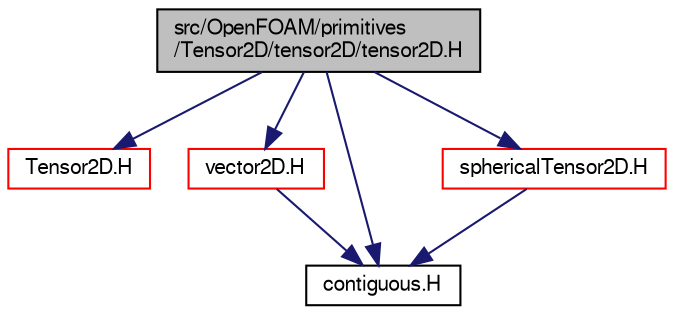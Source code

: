 digraph "src/OpenFOAM/primitives/Tensor2D/tensor2D/tensor2D.H"
{
  bgcolor="transparent";
  edge [fontname="FreeSans",fontsize="10",labelfontname="FreeSans",labelfontsize="10"];
  node [fontname="FreeSans",fontsize="10",shape=record];
  Node0 [label="src/OpenFOAM/primitives\l/Tensor2D/tensor2D/tensor2D.H",height=0.2,width=0.4,color="black", fillcolor="grey75", style="filled", fontcolor="black"];
  Node0 -> Node1 [color="midnightblue",fontsize="10",style="solid",fontname="FreeSans"];
  Node1 [label="Tensor2D.H",height=0.2,width=0.4,color="red",URL="$a12770.html"];
  Node0 -> Node48 [color="midnightblue",fontsize="10",style="solid",fontname="FreeSans"];
  Node48 [label="vector2D.H",height=0.2,width=0.4,color="red",URL="$a12848.html"];
  Node48 -> Node49 [color="midnightblue",fontsize="10",style="solid",fontname="FreeSans"];
  Node49 [label="contiguous.H",height=0.2,width=0.4,color="black",URL="$a12185.html",tooltip="Template function to specify if the data of a type are contiguous. "];
  Node0 -> Node49 [color="midnightblue",fontsize="10",style="solid",fontname="FreeSans"];
  Node0 -> Node50 [color="midnightblue",fontsize="10",style="solid",fontname="FreeSans"];
  Node50 [label="sphericalTensor2D.H",height=0.2,width=0.4,color="red",URL="$a12572.html"];
  Node50 -> Node49 [color="midnightblue",fontsize="10",style="solid",fontname="FreeSans"];
}
